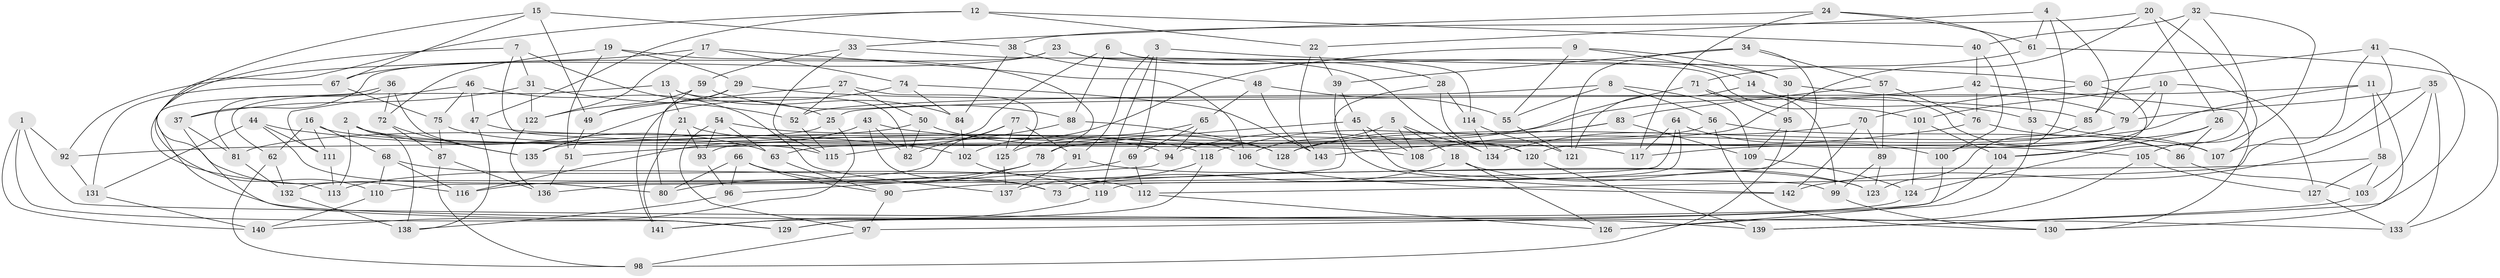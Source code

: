 // Generated by graph-tools (version 1.1) at 2025/50/03/09/25 03:50:55]
// undirected, 143 vertices, 286 edges
graph export_dot {
graph [start="1"]
  node [color=gray90,style=filled];
  1;
  2;
  3;
  4;
  5;
  6;
  7;
  8;
  9;
  10;
  11;
  12;
  13;
  14;
  15;
  16;
  17;
  18;
  19;
  20;
  21;
  22;
  23;
  24;
  25;
  26;
  27;
  28;
  29;
  30;
  31;
  32;
  33;
  34;
  35;
  36;
  37;
  38;
  39;
  40;
  41;
  42;
  43;
  44;
  45;
  46;
  47;
  48;
  49;
  50;
  51;
  52;
  53;
  54;
  55;
  56;
  57;
  58;
  59;
  60;
  61;
  62;
  63;
  64;
  65;
  66;
  67;
  68;
  69;
  70;
  71;
  72;
  73;
  74;
  75;
  76;
  77;
  78;
  79;
  80;
  81;
  82;
  83;
  84;
  85;
  86;
  87;
  88;
  89;
  90;
  91;
  92;
  93;
  94;
  95;
  96;
  97;
  98;
  99;
  100;
  101;
  102;
  103;
  104;
  105;
  106;
  107;
  108;
  109;
  110;
  111;
  112;
  113;
  114;
  115;
  116;
  117;
  118;
  119;
  120;
  121;
  122;
  123;
  124;
  125;
  126;
  127;
  128;
  129;
  130;
  131;
  132;
  133;
  134;
  135;
  136;
  137;
  138;
  139;
  140;
  141;
  142;
  143;
  1 -- 129;
  1 -- 92;
  1 -- 140;
  1 -- 133;
  2 -- 113;
  2 -- 138;
  2 -- 115;
  2 -- 63;
  3 -- 69;
  3 -- 60;
  3 -- 119;
  3 -- 91;
  4 -- 61;
  4 -- 85;
  4 -- 22;
  4 -- 100;
  5 -- 108;
  5 -- 134;
  5 -- 18;
  5 -- 106;
  6 -- 93;
  6 -- 88;
  6 -- 28;
  6 -- 114;
  7 -- 31;
  7 -- 113;
  7 -- 25;
  7 -- 108;
  8 -- 55;
  8 -- 52;
  8 -- 109;
  8 -- 56;
  9 -- 30;
  9 -- 14;
  9 -- 102;
  9 -- 55;
  10 -- 79;
  10 -- 127;
  10 -- 101;
  10 -- 120;
  11 -- 128;
  11 -- 58;
  11 -- 25;
  11 -- 130;
  12 -- 22;
  12 -- 47;
  12 -- 40;
  12 -- 110;
  13 -- 84;
  13 -- 21;
  13 -- 82;
  13 -- 62;
  14 -- 121;
  14 -- 53;
  14 -- 86;
  15 -- 116;
  15 -- 38;
  15 -- 67;
  15 -- 49;
  16 -- 68;
  16 -- 117;
  16 -- 111;
  16 -- 62;
  17 -- 92;
  17 -- 106;
  17 -- 122;
  17 -- 74;
  18 -- 126;
  18 -- 123;
  18 -- 73;
  19 -- 29;
  19 -- 51;
  19 -- 72;
  19 -- 78;
  20 -- 107;
  20 -- 38;
  20 -- 63;
  20 -- 26;
  21 -- 141;
  21 -- 93;
  21 -- 106;
  22 -- 39;
  22 -- 143;
  23 -- 30;
  23 -- 37;
  23 -- 101;
  23 -- 67;
  24 -- 61;
  24 -- 53;
  24 -- 33;
  24 -- 117;
  25 -- 140;
  25 -- 92;
  26 -- 104;
  26 -- 117;
  26 -- 86;
  27 -- 125;
  27 -- 49;
  27 -- 50;
  27 -- 52;
  28 -- 110;
  28 -- 114;
  28 -- 120;
  29 -- 85;
  29 -- 49;
  29 -- 141;
  30 -- 79;
  30 -- 95;
  31 -- 122;
  31 -- 37;
  31 -- 52;
  32 -- 105;
  32 -- 40;
  32 -- 124;
  32 -- 85;
  33 -- 115;
  33 -- 59;
  33 -- 134;
  34 -- 39;
  34 -- 90;
  34 -- 121;
  34 -- 57;
  35 -- 103;
  35 -- 142;
  35 -- 133;
  35 -- 79;
  36 -- 72;
  36 -- 139;
  36 -- 135;
  36 -- 81;
  37 -- 129;
  37 -- 81;
  38 -- 48;
  38 -- 84;
  39 -- 45;
  39 -- 142;
  40 -- 100;
  40 -- 42;
  41 -- 139;
  41 -- 112;
  41 -- 60;
  41 -- 107;
  42 -- 51;
  42 -- 76;
  42 -- 130;
  43 -- 116;
  43 -- 105;
  43 -- 82;
  43 -- 73;
  44 -- 111;
  44 -- 102;
  44 -- 80;
  44 -- 131;
  45 -- 108;
  45 -- 78;
  45 -- 99;
  46 -- 111;
  46 -- 47;
  46 -- 137;
  46 -- 75;
  47 -- 138;
  47 -- 120;
  48 -- 55;
  48 -- 143;
  48 -- 65;
  49 -- 51;
  50 -- 128;
  50 -- 81;
  50 -- 82;
  51 -- 136;
  52 -- 115;
  53 -- 107;
  53 -- 97;
  54 -- 97;
  54 -- 93;
  54 -- 63;
  54 -- 118;
  55 -- 121;
  56 -- 107;
  56 -- 130;
  56 -- 135;
  57 -- 76;
  57 -- 89;
  57 -- 83;
  58 -- 103;
  58 -- 127;
  58 -- 73;
  59 -- 80;
  59 -- 88;
  59 -- 122;
  60 -- 70;
  60 -- 104;
  61 -- 71;
  61 -- 133;
  62 -- 98;
  62 -- 132;
  63 -- 90;
  64 -- 100;
  64 -- 117;
  64 -- 136;
  64 -- 119;
  65 -- 94;
  65 -- 125;
  65 -- 69;
  66 -- 90;
  66 -- 80;
  66 -- 96;
  66 -- 73;
  67 -- 75;
  67 -- 131;
  68 -- 110;
  68 -- 112;
  68 -- 116;
  69 -- 113;
  69 -- 112;
  70 -- 89;
  70 -- 142;
  70 -- 134;
  71 -- 94;
  71 -- 99;
  71 -- 95;
  72 -- 87;
  72 -- 135;
  74 -- 143;
  74 -- 135;
  74 -- 84;
  75 -- 94;
  75 -- 87;
  76 -- 86;
  76 -- 143;
  77 -- 132;
  77 -- 91;
  77 -- 125;
  77 -- 82;
  78 -- 116;
  78 -- 80;
  79 -- 108;
  81 -- 132;
  83 -- 128;
  83 -- 109;
  83 -- 118;
  84 -- 102;
  85 -- 123;
  86 -- 103;
  87 -- 136;
  87 -- 98;
  88 -- 115;
  88 -- 128;
  89 -- 99;
  89 -- 123;
  90 -- 97;
  91 -- 137;
  91 -- 123;
  92 -- 131;
  93 -- 96;
  94 -- 96;
  95 -- 98;
  95 -- 109;
  96 -- 138;
  97 -- 98;
  99 -- 130;
  100 -- 126;
  101 -- 124;
  101 -- 104;
  102 -- 119;
  103 -- 139;
  104 -- 129;
  105 -- 127;
  105 -- 126;
  106 -- 142;
  109 -- 124;
  110 -- 140;
  111 -- 113;
  112 -- 126;
  114 -- 121;
  114 -- 134;
  118 -- 141;
  118 -- 137;
  119 -- 141;
  120 -- 139;
  122 -- 136;
  124 -- 129;
  125 -- 137;
  127 -- 133;
  131 -- 140;
  132 -- 138;
}
